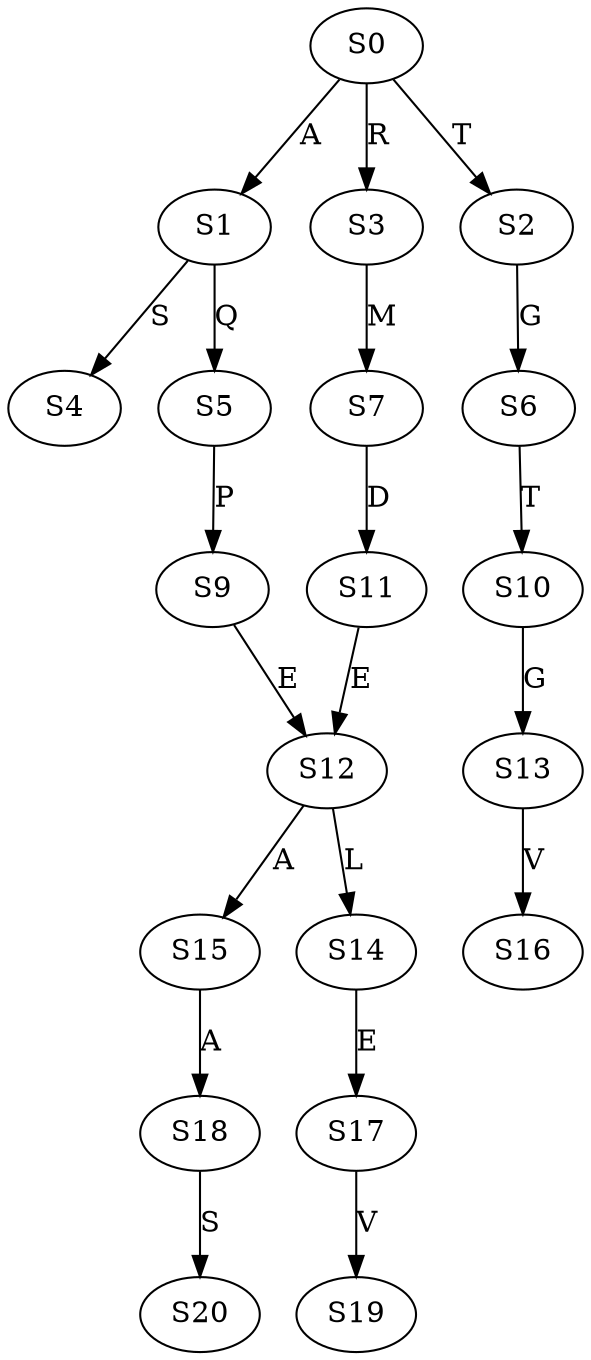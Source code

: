 strict digraph  {
	S0 -> S1 [ label = A ];
	S0 -> S2 [ label = T ];
	S0 -> S3 [ label = R ];
	S1 -> S4 [ label = S ];
	S1 -> S5 [ label = Q ];
	S2 -> S6 [ label = G ];
	S3 -> S7 [ label = M ];
	S5 -> S9 [ label = P ];
	S6 -> S10 [ label = T ];
	S7 -> S11 [ label = D ];
	S9 -> S12 [ label = E ];
	S10 -> S13 [ label = G ];
	S11 -> S12 [ label = E ];
	S12 -> S14 [ label = L ];
	S12 -> S15 [ label = A ];
	S13 -> S16 [ label = V ];
	S14 -> S17 [ label = E ];
	S15 -> S18 [ label = A ];
	S17 -> S19 [ label = V ];
	S18 -> S20 [ label = S ];
}
